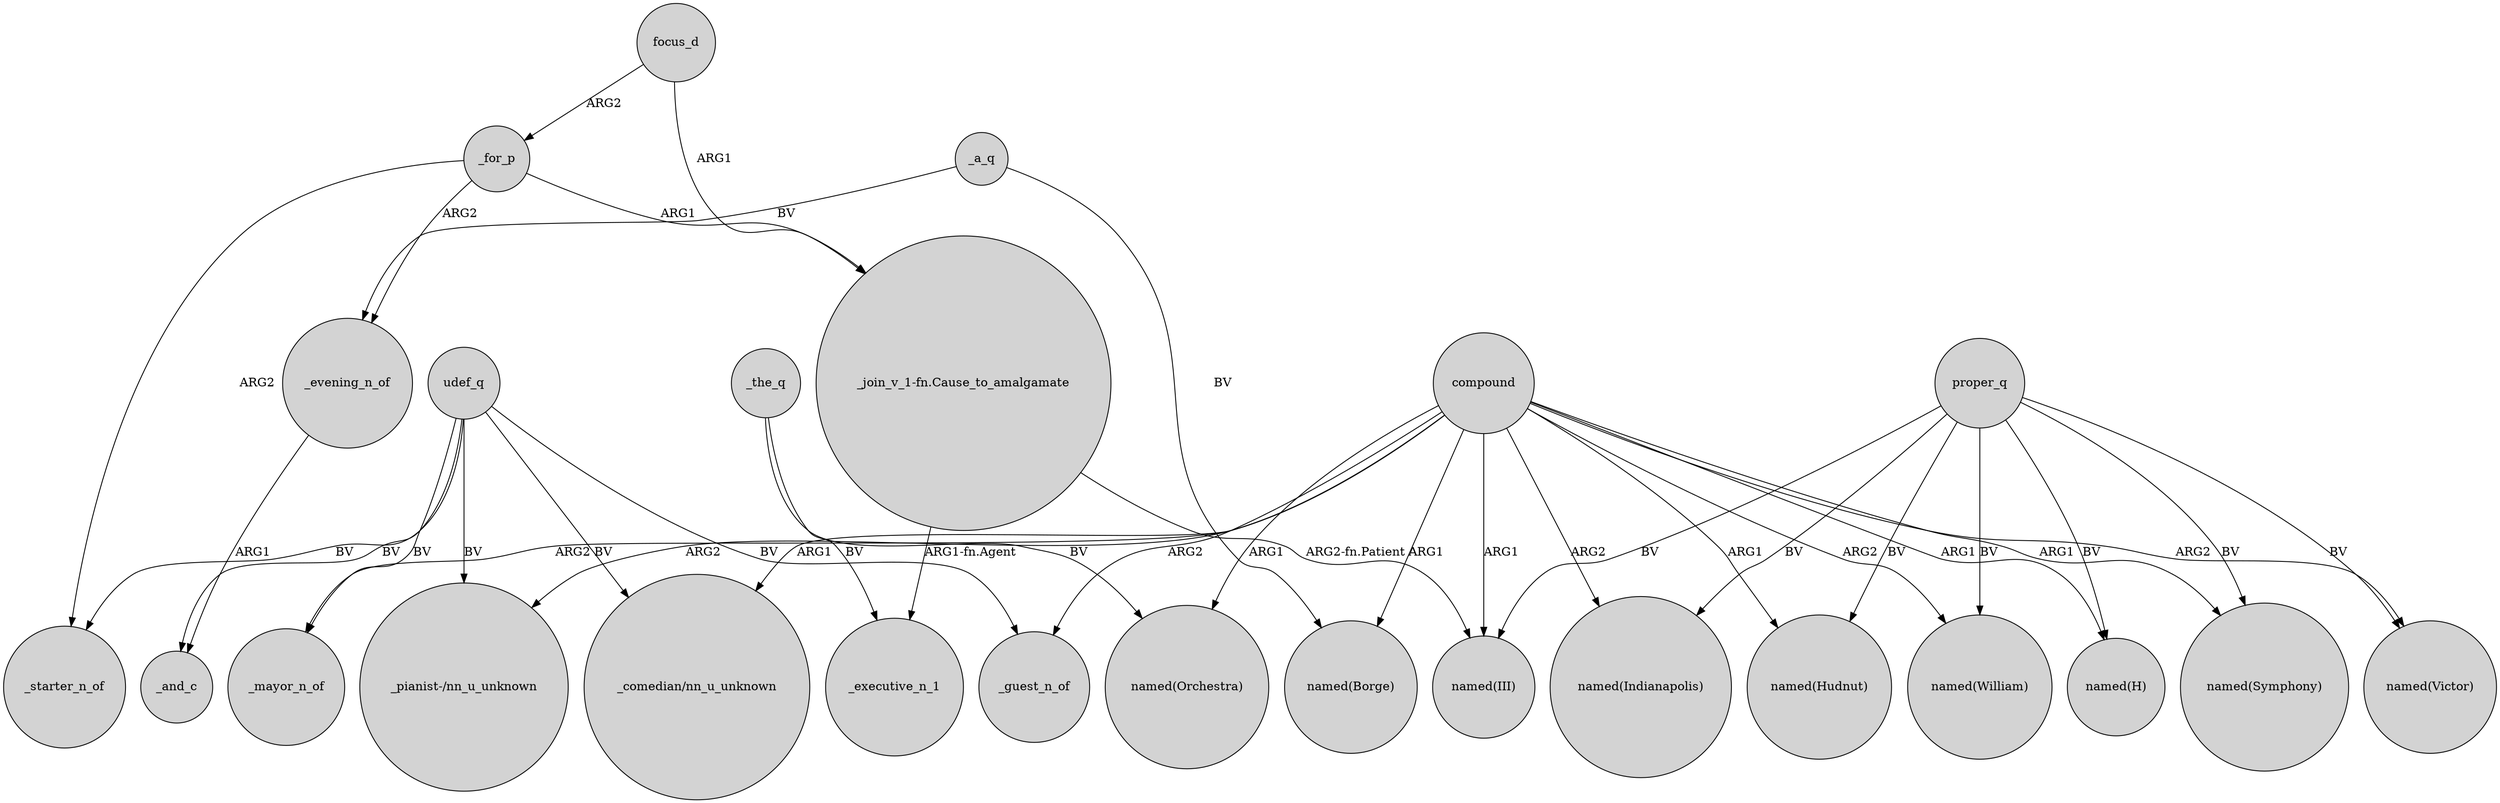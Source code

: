 digraph {
	node [shape=circle style=filled]
	compound -> "named(Borge)" [label=ARG1]
	udef_q -> "_pianist-/nn_u_unknown" [label=BV]
	_a_q -> "named(Borge)" [label=BV]
	compound -> "named(Indianapolis)" [label=ARG2]
	_the_q -> _executive_n_1 [label=BV]
	"_join_v_1-fn.Cause_to_amalgamate" -> _executive_n_1 [label="ARG1-fn.Agent"]
	_for_p -> _evening_n_of [label=ARG2]
	compound -> _guest_n_of [label=ARG2]
	udef_q -> "_comedian/nn_u_unknown" [label=BV]
	udef_q -> _guest_n_of [label=BV]
	"_join_v_1-fn.Cause_to_amalgamate" -> "named(III)" [label="ARG2-fn.Patient"]
	proper_q -> "named(Hudnut)" [label=BV]
	compound -> "_comedian/nn_u_unknown" [label=ARG1]
	udef_q -> _mayor_n_of [label=BV]
	udef_q -> _starter_n_of [label=BV]
	proper_q -> "named(Symphony)" [label=BV]
	focus_d -> _for_p [label=ARG2]
	_evening_n_of -> _and_c [label=ARG1]
	_for_p -> _starter_n_of [label=ARG2]
	compound -> "named(William)" [label=ARG2]
	proper_q -> "named(Indianapolis)" [label=BV]
	compound -> "named(Orchestra)" [label=ARG1]
	compound -> "named(Symphony)" [label=ARG1]
	proper_q -> "named(Victor)" [label=BV]
	proper_q -> "named(H)" [label=BV]
	compound -> "named(Victor)" [label=ARG2]
	compound -> "named(Hudnut)" [label=ARG1]
	_the_q -> "named(Orchestra)" [label=BV]
	focus_d -> "_join_v_1-fn.Cause_to_amalgamate" [label=ARG1]
	compound -> _mayor_n_of [label=ARG2]
	compound -> "named(H)" [label=ARG1]
	_for_p -> "_join_v_1-fn.Cause_to_amalgamate" [label=ARG1]
	proper_q -> "named(III)" [label=BV]
	udef_q -> _and_c [label=BV]
	compound -> "_pianist-/nn_u_unknown" [label=ARG2]
	compound -> "named(III)" [label=ARG1]
	_a_q -> _evening_n_of [label=BV]
	proper_q -> "named(William)" [label=BV]
}
